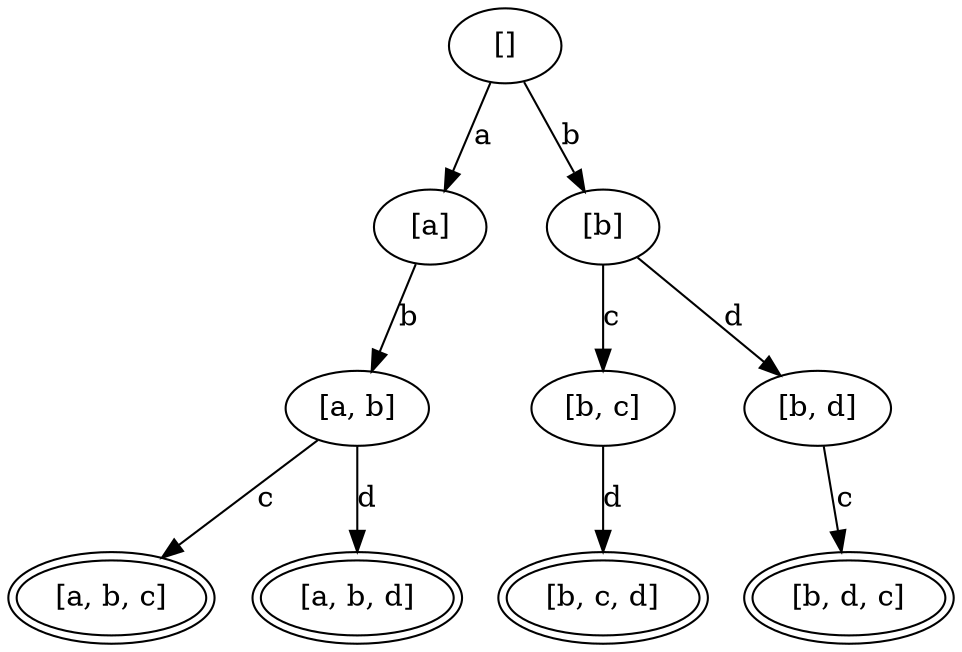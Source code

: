 digraph "" {
    x114d750 [label="[]"]
    x114daf0 [label="[a]"]
    x114e018 [label="[a, b]"]
    x114e508 [label="[a, b, c]",peripheries=2]
    x114ea50 [label="[a, b, d]",peripheries=2]
    x114ef50 [label="[b]"]
    x114f3b8 [label="[b, c]"]
    x114f8f0 [label="[b, c, d]",peripheries=2]
    x114fdf0 [label="[b, d]"]
    x1150328 [label="[b, d, c]",peripheries=2]
    x114d750 -> x114daf0 [label="a"]
    x114daf0 -> x114e018 [label="b"]
    x114e018 -> x114e508 [label="c"]
    x114e018 -> x114ea50 [label="d"]
    x114d750 -> x114ef50 [label="b"]
    x114ef50 -> x114f3b8 [label="c"]
    x114f3b8 -> x114f8f0 [label="d"]
    x114ef50 -> x114fdf0 [label="d"]
    x114fdf0 -> x1150328 [label="c"]
}
